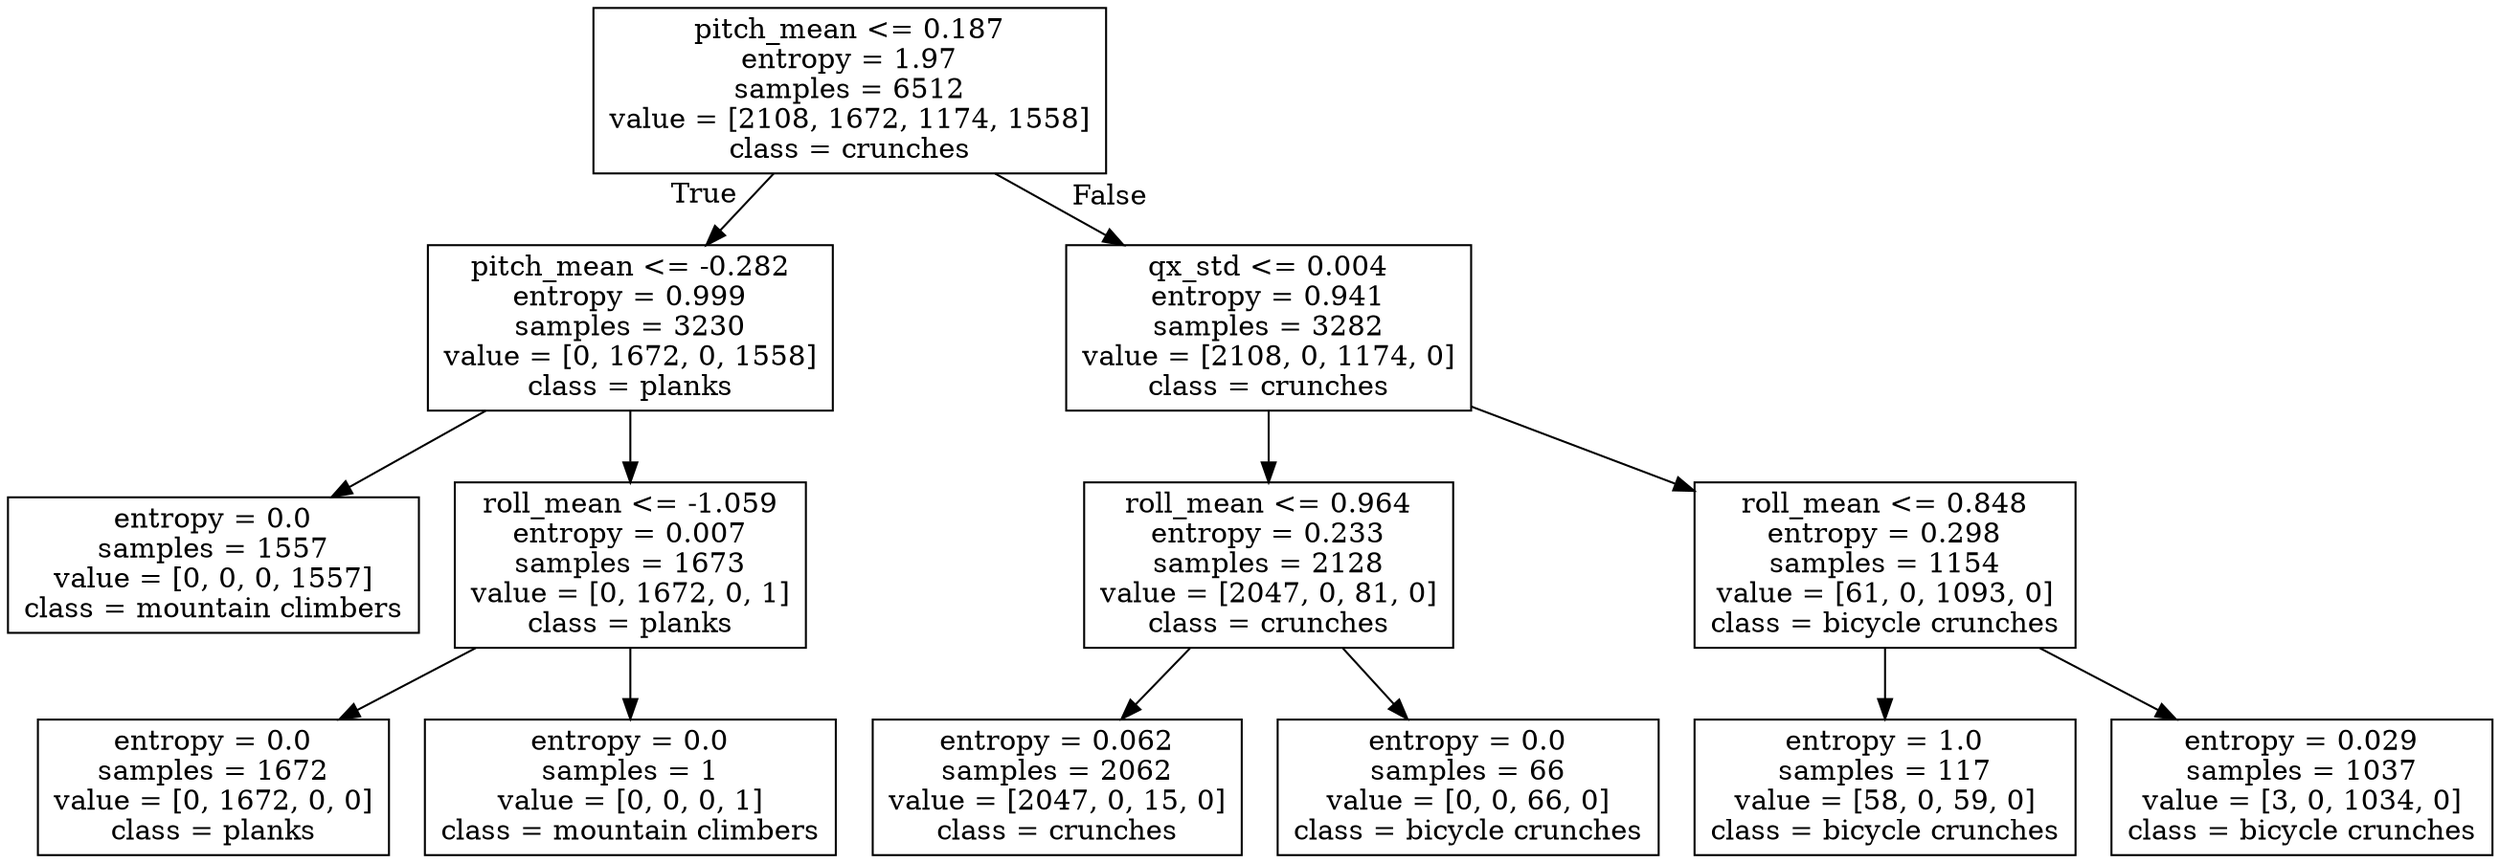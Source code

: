 digraph Tree {
node [shape=box] ;
0 [label="pitch_mean <= 0.187\nentropy = 1.97\nsamples = 6512\nvalue = [2108, 1672, 1174, 1558]\nclass = crunches"] ;
1 [label="pitch_mean <= -0.282\nentropy = 0.999\nsamples = 3230\nvalue = [0, 1672, 0, 1558]\nclass = planks"] ;
0 -> 1 [labeldistance=2.5, labelangle=45, headlabel="True"] ;
2 [label="entropy = 0.0\nsamples = 1557\nvalue = [0, 0, 0, 1557]\nclass = mountain climbers"] ;
1 -> 2 ;
3 [label="roll_mean <= -1.059\nentropy = 0.007\nsamples = 1673\nvalue = [0, 1672, 0, 1]\nclass = planks"] ;
1 -> 3 ;
4 [label="entropy = 0.0\nsamples = 1672\nvalue = [0, 1672, 0, 0]\nclass = planks"] ;
3 -> 4 ;
5 [label="entropy = 0.0\nsamples = 1\nvalue = [0, 0, 0, 1]\nclass = mountain climbers"] ;
3 -> 5 ;
6 [label="qx_std <= 0.004\nentropy = 0.941\nsamples = 3282\nvalue = [2108, 0, 1174, 0]\nclass = crunches"] ;
0 -> 6 [labeldistance=2.5, labelangle=-45, headlabel="False"] ;
7 [label="roll_mean <= 0.964\nentropy = 0.233\nsamples = 2128\nvalue = [2047, 0, 81, 0]\nclass = crunches"] ;
6 -> 7 ;
8 [label="entropy = 0.062\nsamples = 2062\nvalue = [2047, 0, 15, 0]\nclass = crunches"] ;
7 -> 8 ;
9 [label="entropy = 0.0\nsamples = 66\nvalue = [0, 0, 66, 0]\nclass = bicycle crunches"] ;
7 -> 9 ;
10 [label="roll_mean <= 0.848\nentropy = 0.298\nsamples = 1154\nvalue = [61, 0, 1093, 0]\nclass = bicycle crunches"] ;
6 -> 10 ;
11 [label="entropy = 1.0\nsamples = 117\nvalue = [58, 0, 59, 0]\nclass = bicycle crunches"] ;
10 -> 11 ;
12 [label="entropy = 0.029\nsamples = 1037\nvalue = [3, 0, 1034, 0]\nclass = bicycle crunches"] ;
10 -> 12 ;
}